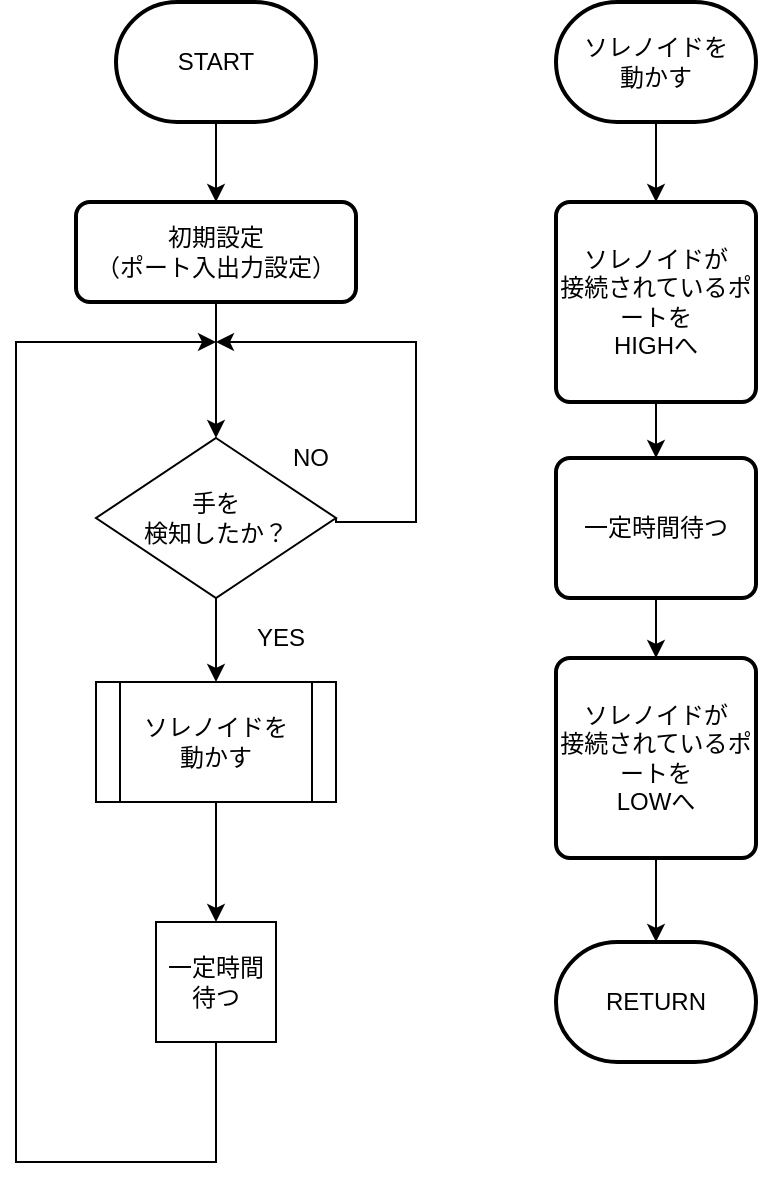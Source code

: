 <mxfile version="13.0.3" type="device"><diagram id="dJegd3mRQSDi0-OLqwF7" name="ページ1"><mxGraphModel dx="514" dy="599" grid="1" gridSize="10" guides="1" tooltips="1" connect="1" arrows="1" fold="1" page="1" pageScale="1" pageWidth="827" pageHeight="1169" math="0" shadow="0"><root><mxCell id="0"/><mxCell id="1" parent="0"/><mxCell id="dzyC8LvMOo7xr3fccQyv-3" value="" style="edgeStyle=orthogonalEdgeStyle;rounded=0;orthogonalLoop=1;jettySize=auto;html=1;" parent="1" source="dzyC8LvMOo7xr3fccQyv-1" target="dzyC8LvMOo7xr3fccQyv-2" edge="1"><mxGeometry relative="1" as="geometry"/></mxCell><mxCell id="dzyC8LvMOo7xr3fccQyv-1" value="START" style="strokeWidth=2;html=1;shape=mxgraph.flowchart.terminator;whiteSpace=wrap;" parent="1" vertex="1"><mxGeometry x="160" y="250" width="100" height="60" as="geometry"/></mxCell><mxCell id="NkUpcyMbU_kf96eVirbk-14" value="" style="edgeStyle=orthogonalEdgeStyle;rounded=0;orthogonalLoop=1;jettySize=auto;html=1;entryX=0.5;entryY=0;entryDx=0;entryDy=0;" parent="1" source="dzyC8LvMOo7xr3fccQyv-2" edge="1" target="npk1C19kes2l2lNIXVTj-2"><mxGeometry relative="1" as="geometry"><mxPoint x="210" y="450" as="targetPoint"/></mxGeometry></mxCell><mxCell id="dzyC8LvMOo7xr3fccQyv-2" value="初期設定&lt;br&gt;（ポート入出力設定）" style="rounded=1;whiteSpace=wrap;html=1;absoluteArcSize=1;arcSize=14;strokeWidth=2;" parent="1" vertex="1"><mxGeometry x="140" y="350" width="140" height="50" as="geometry"/></mxCell><mxCell id="npk1C19kes2l2lNIXVTj-3" style="edgeStyle=orthogonalEdgeStyle;rounded=0;orthogonalLoop=1;jettySize=auto;html=1;exitX=1;exitY=0.5;exitDx=0;exitDy=0;" edge="1" parent="1" source="npk1C19kes2l2lNIXVTj-2"><mxGeometry relative="1" as="geometry"><mxPoint x="210" y="420" as="targetPoint"/><Array as="points"><mxPoint x="270" y="510"/><mxPoint x="310" y="510"/><mxPoint x="310" y="420"/></Array></mxGeometry></mxCell><mxCell id="npk1C19kes2l2lNIXVTj-5" value="" style="edgeStyle=orthogonalEdgeStyle;rounded=0;orthogonalLoop=1;jettySize=auto;html=1;entryX=0.5;entryY=0;entryDx=0;entryDy=0;" edge="1" parent="1" source="npk1C19kes2l2lNIXVTj-2" target="npk1C19kes2l2lNIXVTj-15"><mxGeometry relative="1" as="geometry"><mxPoint x="210" y="585" as="targetPoint"/></mxGeometry></mxCell><mxCell id="npk1C19kes2l2lNIXVTj-2" value="手を&lt;br&gt;検知したか？" style="rhombus;whiteSpace=wrap;html=1;" vertex="1" parent="1"><mxGeometry x="150" y="468" width="120" height="80" as="geometry"/></mxCell><mxCell id="npk1C19kes2l2lNIXVTj-6" value="" style="edgeStyle=orthogonalEdgeStyle;rounded=0;orthogonalLoop=1;jettySize=auto;html=1;exitX=0.5;exitY=1;exitDx=0;exitDy=0;" edge="1" parent="1" source="npk1C19kes2l2lNIXVTj-15"><mxGeometry relative="1" as="geometry"><mxPoint x="210" y="710" as="targetPoint"/><mxPoint x="210" y="660" as="sourcePoint"/></mxGeometry></mxCell><mxCell id="npk1C19kes2l2lNIXVTj-8" style="edgeStyle=orthogonalEdgeStyle;rounded=0;orthogonalLoop=1;jettySize=auto;html=1;exitX=0.5;exitY=1;exitDx=0;exitDy=0;" edge="1" parent="1" source="npk1C19kes2l2lNIXVTj-7"><mxGeometry relative="1" as="geometry"><mxPoint x="210" y="420" as="targetPoint"/><Array as="points"><mxPoint x="210" y="830"/><mxPoint x="110" y="830"/><mxPoint x="110" y="420"/></Array></mxGeometry></mxCell><mxCell id="npk1C19kes2l2lNIXVTj-7" value="一定時間&lt;br&gt;待つ" style="whiteSpace=wrap;html=1;aspect=fixed;" vertex="1" parent="1"><mxGeometry x="180" y="710" width="60" height="60" as="geometry"/></mxCell><mxCell id="npk1C19kes2l2lNIXVTj-11" value="YES" style="text;html=1;align=center;verticalAlign=middle;resizable=0;points=[];autosize=1;" vertex="1" parent="1"><mxGeometry x="222" y="558" width="40" height="20" as="geometry"/></mxCell><mxCell id="npk1C19kes2l2lNIXVTj-12" value="NO" style="text;html=1;align=center;verticalAlign=middle;resizable=0;points=[];autosize=1;" vertex="1" parent="1"><mxGeometry x="242" y="468" width="30" height="20" as="geometry"/></mxCell><mxCell id="npk1C19kes2l2lNIXVTj-15" value="ソレノイドを&lt;br&gt;動かす" style="shape=process;whiteSpace=wrap;html=1;backgroundOutline=1;" vertex="1" parent="1"><mxGeometry x="150" y="590" width="120" height="60" as="geometry"/></mxCell><mxCell id="npk1C19kes2l2lNIXVTj-21" value="" style="edgeStyle=orthogonalEdgeStyle;rounded=0;orthogonalLoop=1;jettySize=auto;html=1;" edge="1" parent="1" source="npk1C19kes2l2lNIXVTj-16" target="npk1C19kes2l2lNIXVTj-18"><mxGeometry relative="1" as="geometry"/></mxCell><mxCell id="npk1C19kes2l2lNIXVTj-16" value="ソレノイドを&lt;br&gt;動かす" style="strokeWidth=2;html=1;shape=mxgraph.flowchart.terminator;whiteSpace=wrap;" vertex="1" parent="1"><mxGeometry x="380" y="250" width="100" height="60" as="geometry"/></mxCell><mxCell id="npk1C19kes2l2lNIXVTj-23" value="" style="edgeStyle=orthogonalEdgeStyle;rounded=0;orthogonalLoop=1;jettySize=auto;html=1;" edge="1" parent="1" source="npk1C19kes2l2lNIXVTj-17" target="npk1C19kes2l2lNIXVTj-20"><mxGeometry relative="1" as="geometry"/></mxCell><mxCell id="npk1C19kes2l2lNIXVTj-17" value="一定時間待つ" style="rounded=1;whiteSpace=wrap;html=1;absoluteArcSize=1;arcSize=14;strokeWidth=2;" vertex="1" parent="1"><mxGeometry x="380" y="478" width="100" height="70" as="geometry"/></mxCell><mxCell id="npk1C19kes2l2lNIXVTj-22" value="" style="edgeStyle=orthogonalEdgeStyle;rounded=0;orthogonalLoop=1;jettySize=auto;html=1;" edge="1" parent="1" source="npk1C19kes2l2lNIXVTj-18" target="npk1C19kes2l2lNIXVTj-17"><mxGeometry relative="1" as="geometry"/></mxCell><mxCell id="npk1C19kes2l2lNIXVTj-18" value="ソレノイドが&lt;br&gt;接続されているポートを&lt;br&gt;HIGHへ" style="rounded=1;whiteSpace=wrap;html=1;absoluteArcSize=1;arcSize=14;strokeWidth=2;" vertex="1" parent="1"><mxGeometry x="380" y="350" width="100" height="100" as="geometry"/></mxCell><mxCell id="npk1C19kes2l2lNIXVTj-25" value="" style="edgeStyle=orthogonalEdgeStyle;rounded=0;orthogonalLoop=1;jettySize=auto;html=1;" edge="1" parent="1" source="npk1C19kes2l2lNIXVTj-20" target="npk1C19kes2l2lNIXVTj-24"><mxGeometry relative="1" as="geometry"/></mxCell><mxCell id="npk1C19kes2l2lNIXVTj-20" value="ソレノイドが&lt;br&gt;接続されているポートを&lt;br&gt;LOWへ" style="rounded=1;whiteSpace=wrap;html=1;absoluteArcSize=1;arcSize=14;strokeWidth=2;" vertex="1" parent="1"><mxGeometry x="380" y="578" width="100" height="100" as="geometry"/></mxCell><mxCell id="npk1C19kes2l2lNIXVTj-24" value="RETURN" style="strokeWidth=2;html=1;shape=mxgraph.flowchart.terminator;whiteSpace=wrap;" vertex="1" parent="1"><mxGeometry x="380" y="720" width="100" height="60" as="geometry"/></mxCell></root></mxGraphModel></diagram></mxfile>